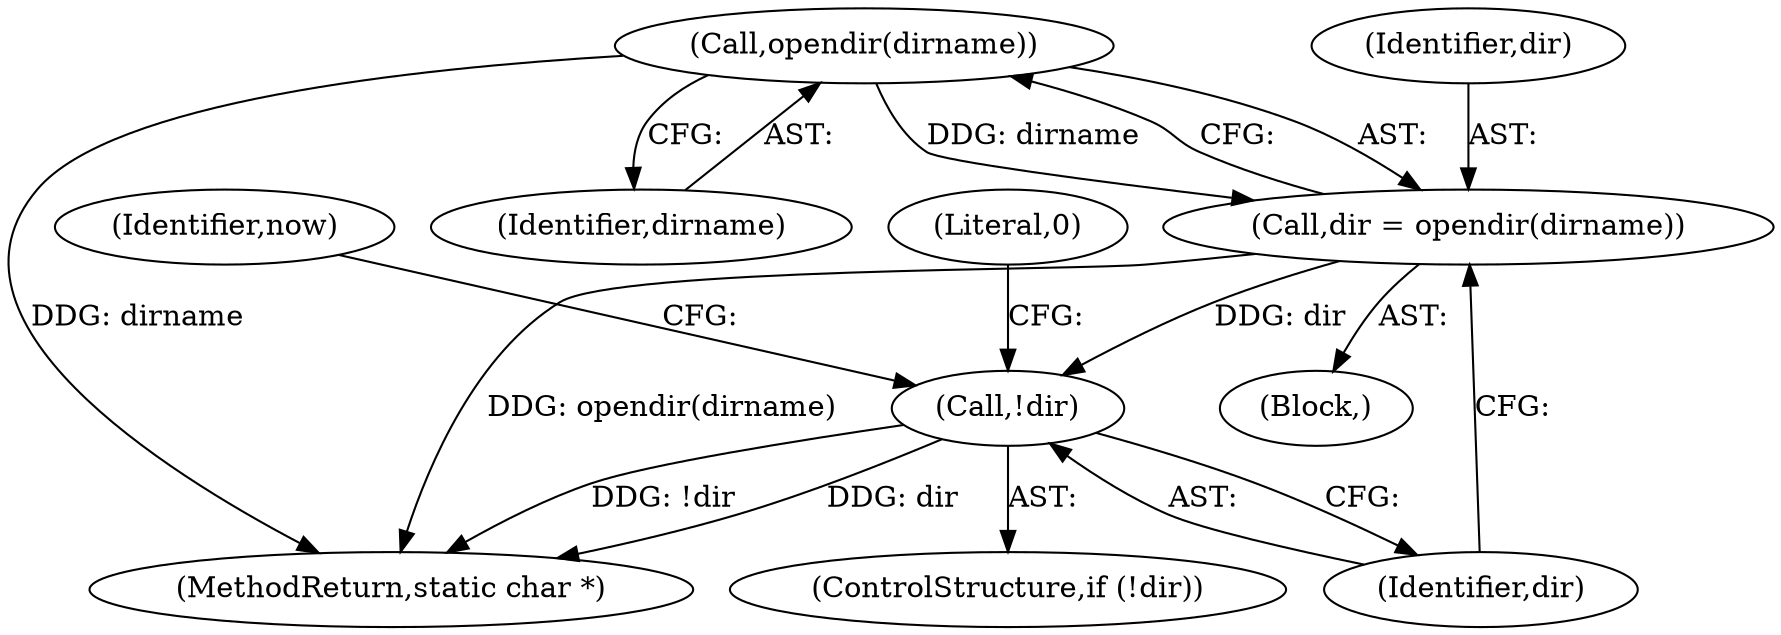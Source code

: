 digraph "0_php_25e8fcc88fa20dc9d4c47184471003f436927cde@API" {
"1000486" [label="(Call,opendir(dirname))"];
"1000484" [label="(Call,dir = opendir(dirname))"];
"1000489" [label="(Call,!dir)"];
"1000485" [label="(Identifier,dir)"];
"1000490" [label="(Identifier,dir)"];
"1000493" [label="(Literal,0)"];
"1000496" [label="(Identifier,now)"];
"1000504" [label="(MethodReturn,static char *)"];
"1000484" [label="(Call,dir = opendir(dirname))"];
"1000466" [label="(Block,)"];
"1000487" [label="(Identifier,dirname)"];
"1000489" [label="(Call,!dir)"];
"1000486" [label="(Call,opendir(dirname))"];
"1000488" [label="(ControlStructure,if (!dir))"];
"1000486" -> "1000484"  [label="AST: "];
"1000486" -> "1000487"  [label="CFG: "];
"1000487" -> "1000486"  [label="AST: "];
"1000484" -> "1000486"  [label="CFG: "];
"1000486" -> "1000504"  [label="DDG: dirname"];
"1000486" -> "1000484"  [label="DDG: dirname"];
"1000484" -> "1000466"  [label="AST: "];
"1000485" -> "1000484"  [label="AST: "];
"1000490" -> "1000484"  [label="CFG: "];
"1000484" -> "1000504"  [label="DDG: opendir(dirname)"];
"1000484" -> "1000489"  [label="DDG: dir"];
"1000489" -> "1000488"  [label="AST: "];
"1000489" -> "1000490"  [label="CFG: "];
"1000490" -> "1000489"  [label="AST: "];
"1000493" -> "1000489"  [label="CFG: "];
"1000496" -> "1000489"  [label="CFG: "];
"1000489" -> "1000504"  [label="DDG: !dir"];
"1000489" -> "1000504"  [label="DDG: dir"];
}
